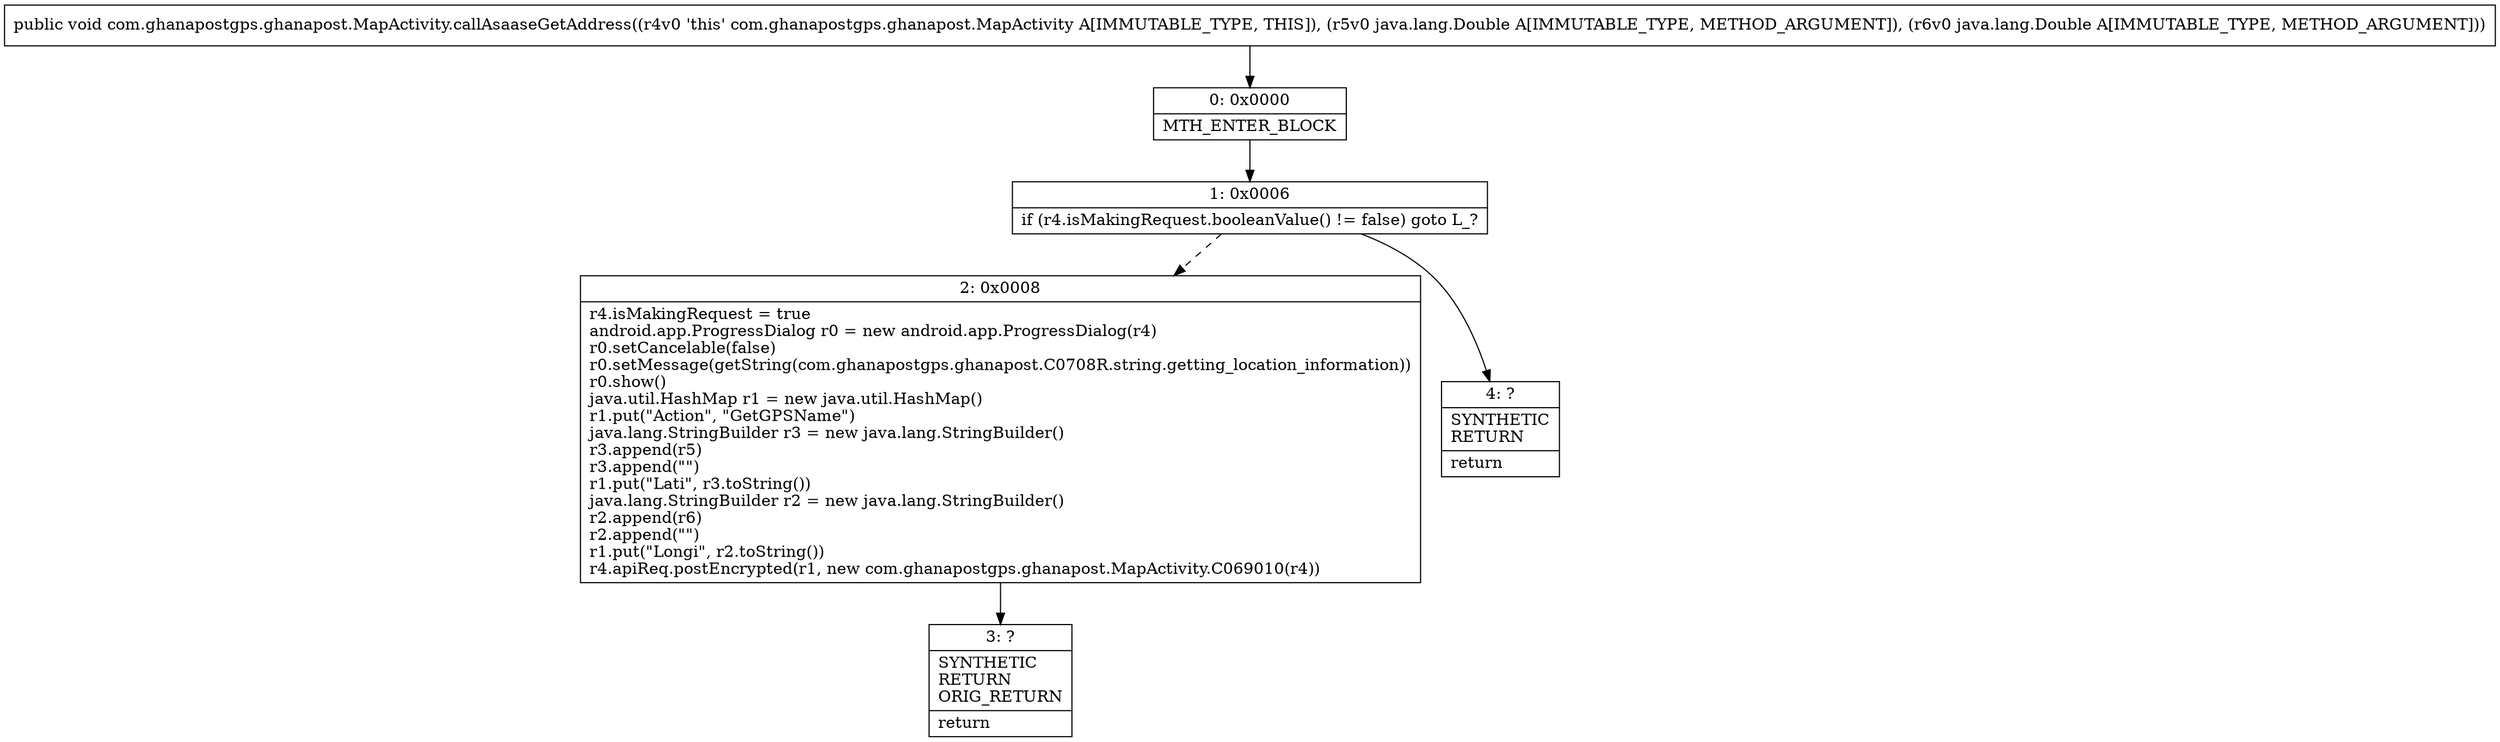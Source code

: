 digraph "CFG forcom.ghanapostgps.ghanapost.MapActivity.callAsaaseGetAddress(Ljava\/lang\/Double;Ljava\/lang\/Double;)V" {
Node_0 [shape=record,label="{0\:\ 0x0000|MTH_ENTER_BLOCK\l}"];
Node_1 [shape=record,label="{1\:\ 0x0006|if (r4.isMakingRequest.booleanValue() != false) goto L_?\l}"];
Node_2 [shape=record,label="{2\:\ 0x0008|r4.isMakingRequest = true\landroid.app.ProgressDialog r0 = new android.app.ProgressDialog(r4)\lr0.setCancelable(false)\lr0.setMessage(getString(com.ghanapostgps.ghanapost.C0708R.string.getting_location_information))\lr0.show()\ljava.util.HashMap r1 = new java.util.HashMap()\lr1.put(\"Action\", \"GetGPSName\")\ljava.lang.StringBuilder r3 = new java.lang.StringBuilder()\lr3.append(r5)\lr3.append(\"\")\lr1.put(\"Lati\", r3.toString())\ljava.lang.StringBuilder r2 = new java.lang.StringBuilder()\lr2.append(r6)\lr2.append(\"\")\lr1.put(\"Longi\", r2.toString())\lr4.apiReq.postEncrypted(r1, new com.ghanapostgps.ghanapost.MapActivity.C069010(r4))\l}"];
Node_3 [shape=record,label="{3\:\ ?|SYNTHETIC\lRETURN\lORIG_RETURN\l|return\l}"];
Node_4 [shape=record,label="{4\:\ ?|SYNTHETIC\lRETURN\l|return\l}"];
MethodNode[shape=record,label="{public void com.ghanapostgps.ghanapost.MapActivity.callAsaaseGetAddress((r4v0 'this' com.ghanapostgps.ghanapost.MapActivity A[IMMUTABLE_TYPE, THIS]), (r5v0 java.lang.Double A[IMMUTABLE_TYPE, METHOD_ARGUMENT]), (r6v0 java.lang.Double A[IMMUTABLE_TYPE, METHOD_ARGUMENT])) }"];
MethodNode -> Node_0;
Node_0 -> Node_1;
Node_1 -> Node_2[style=dashed];
Node_1 -> Node_4;
Node_2 -> Node_3;
}

